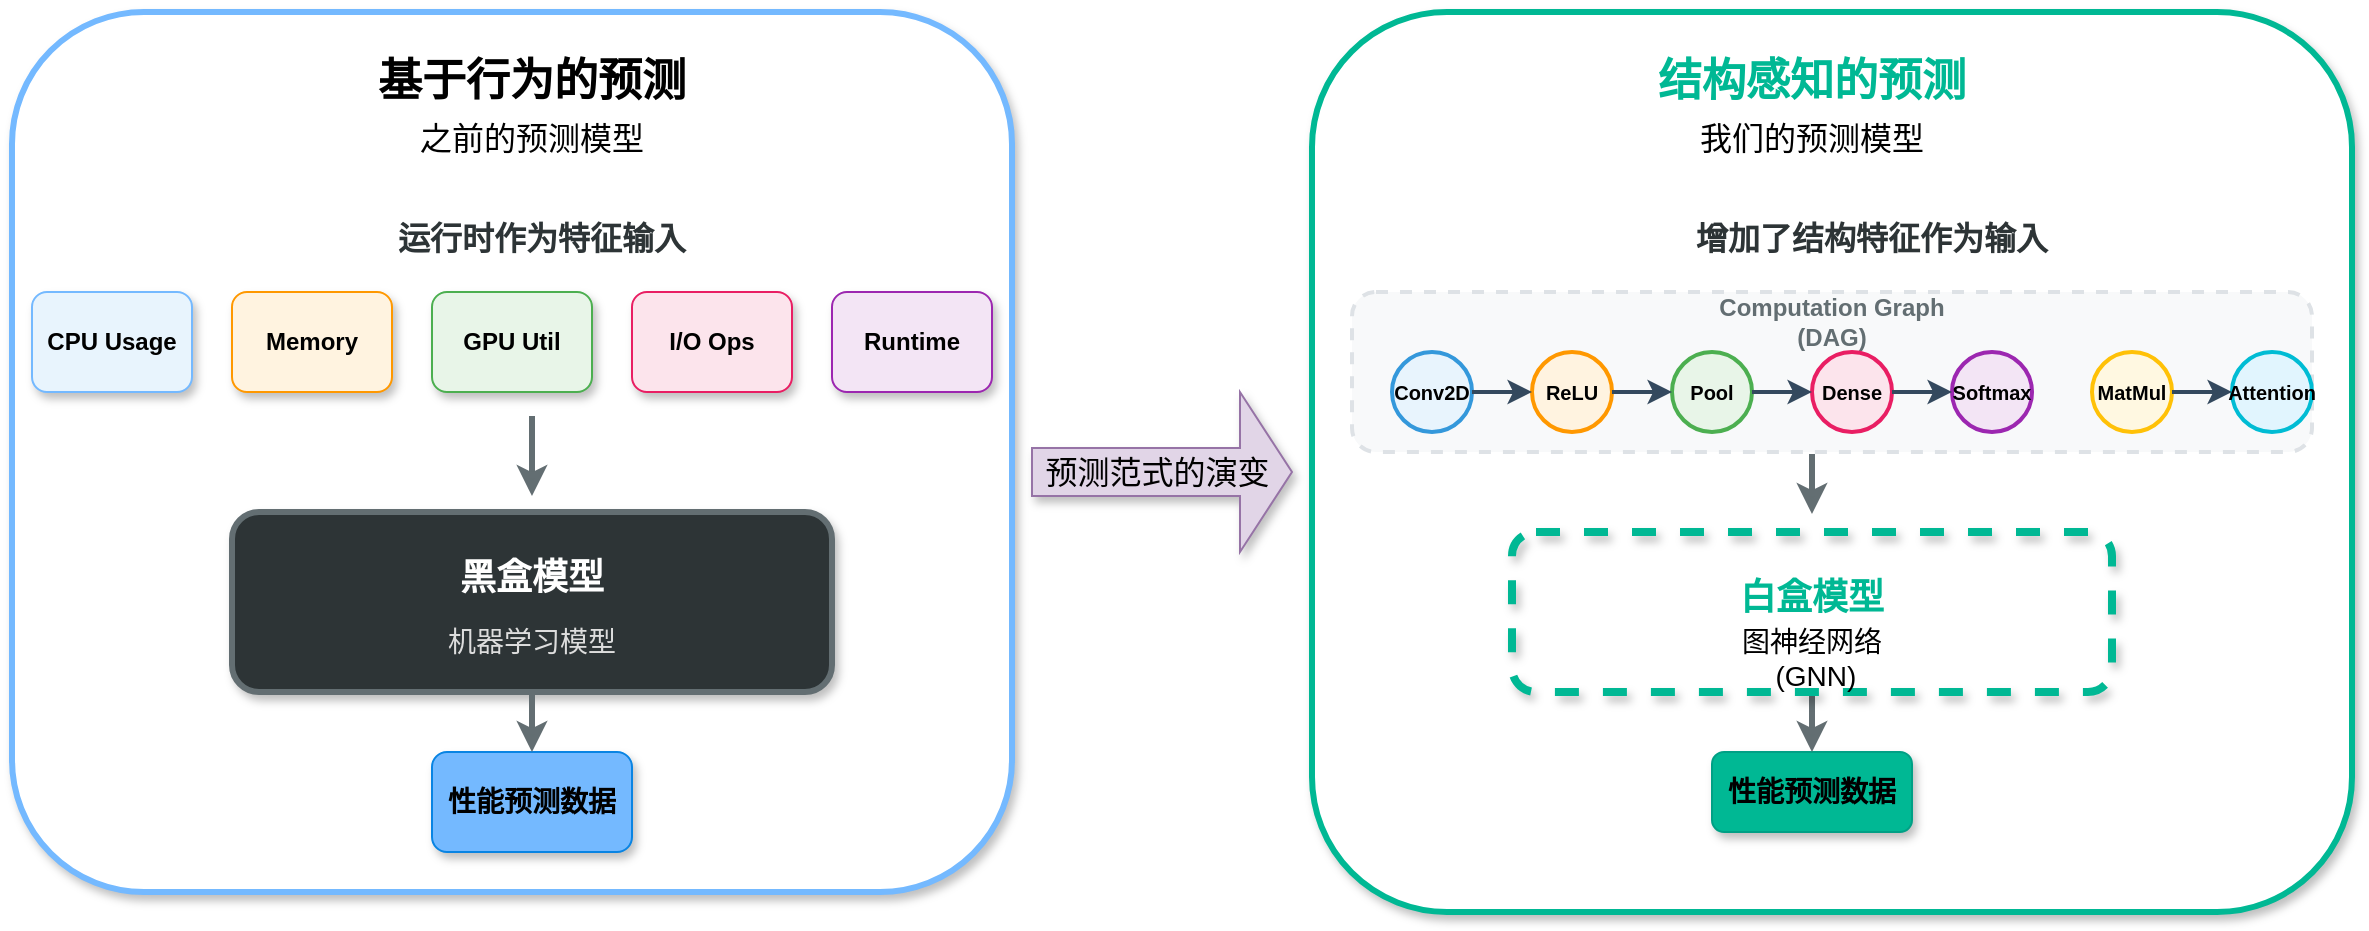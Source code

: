 <mxfile version="27.1.4">
  <diagram name="Prediction Evolution" id="prediction_evolution">
    <mxGraphModel dx="1566" dy="882" grid="1" gridSize="10" guides="1" tooltips="1" connect="1" arrows="1" fold="1" page="1" pageScale="1" pageWidth="1600" pageHeight="900" math="0" shadow="0">
      <root>
        <mxCell id="0" />
        <mxCell id="1" parent="0" />
        <mxCell id="evolution_arrow" value="&lt;span style=&quot;font-family: Inter, -apple-system, BlinkMacSystemFont, &amp;quot;Segoe UI&amp;quot;, &amp;quot;PingFang SC&amp;quot;, &amp;quot;Hiragino Sans GB&amp;quot;, &amp;quot;Microsoft YaHei&amp;quot;, &amp;quot;Helvetica Neue&amp;quot;, Helvetica, Arial, sans-serif; text-align: left; white-space: pre;&quot;&gt;&lt;font style=&quot;font-size: 16px;&quot;&gt;预测范式的演变 &lt;/font&gt;&lt;/span&gt;" style="shape=singleArrow;whiteSpace=wrap;html=1;fillColor=#e1d5e7;strokeColor=#9673a6;shadow=1;" parent="1" vertex="1">
          <mxGeometry x="600" y="320" width="130" height="80" as="geometry" />
        </mxCell>
        <mxCell id="behavior_bg" value="" style="rounded=1;whiteSpace=wrap;html=1;fillColor=#ffffff;strokeColor=#74b9ff;strokeWidth=3;shadow=1;container=0;" parent="1" vertex="1">
          <mxGeometry x="90" y="130" width="500" height="440" as="geometry" />
        </mxCell>
        <mxCell id="behavior_title" value="&lt;font style=&quot;color: rgb(0, 0, 0); font-size: 22px;&quot;&gt;基于行为的预测&lt;/font&gt;" style="text;html=1;strokeColor=none;fillColor=none;align=center;verticalAlign=middle;whiteSpace=wrap;rounded=0;fontSize=20;fontStyle=1;fontColor=#74b9ff;container=0;" parent="1" vertex="1">
          <mxGeometry x="240" y="150" width="220" height="30" as="geometry" />
        </mxCell>
        <mxCell id="behavior_subtitle" value="&lt;font style=&quot;color: rgb(0, 0, 0); font-size: 16px;&quot;&gt;之前的预测模型&lt;/font&gt;" style="text;html=1;strokeColor=none;fillColor=none;align=center;verticalAlign=middle;whiteSpace=wrap;rounded=0;fontSize=14;fontColor=#636e72;container=0;" parent="1" vertex="1">
          <mxGeometry x="240" y="180" width="220" height="25" as="geometry" />
        </mxCell>
        <mxCell id="input_features_title" value="运行时作为特征输入" style="text;html=1;strokeColor=none;fillColor=none;align=center;verticalAlign=middle;whiteSpace=wrap;rounded=0;fontSize=16;fontStyle=1;fontColor=#2d3436;container=0;" parent="1" vertex="1">
          <mxGeometry x="280" y="230" width="150" height="25" as="geometry" />
        </mxCell>
        <mxCell id="cpu_feature" value="CPU Usage" style="rounded=1;whiteSpace=wrap;html=1;fillColor=#e8f4fd;strokeColor=#74b9ff;fontSize=12;fontStyle=1;shadow=1;container=0;" parent="1" vertex="1">
          <mxGeometry x="100" y="270" width="80" height="50" as="geometry" />
        </mxCell>
        <mxCell id="mem_feature" value="Memory" style="rounded=1;whiteSpace=wrap;html=1;fillColor=#fff3e0;strokeColor=#ff9800;fontSize=12;fontStyle=1;shadow=1;container=0;" parent="1" vertex="1">
          <mxGeometry x="200" y="270" width="80" height="50" as="geometry" />
        </mxCell>
        <mxCell id="gpu_feature" value="GPU Util" style="rounded=1;whiteSpace=wrap;html=1;fillColor=#e8f5e8;strokeColor=#4caf50;fontSize=12;fontStyle=1;shadow=1;container=0;" parent="1" vertex="1">
          <mxGeometry x="300" y="270" width="80" height="50" as="geometry" />
        </mxCell>
        <mxCell id="io_feature" value="I/O Ops" style="rounded=1;whiteSpace=wrap;html=1;fillColor=#fce4ec;strokeColor=#e91e63;fontSize=12;fontStyle=1;shadow=1;container=0;" parent="1" vertex="1">
          <mxGeometry x="400" y="270" width="80" height="50" as="geometry" />
        </mxCell>
        <mxCell id="runtime_feature" value="Runtime" style="rounded=1;whiteSpace=wrap;html=1;fillColor=#f3e5f5;strokeColor=#9c27b0;fontSize=12;fontStyle=1;shadow=1;container=0;" parent="1" vertex="1">
          <mxGeometry x="500" y="270" width="80" height="50" as="geometry" />
        </mxCell>
        <mxCell id="to_behavior_model" value="" style="endArrow=classic;html=1;rounded=1;strokeWidth=3;strokeColor=#636e72;" parent="1" edge="1">
          <mxGeometry width="50" height="50" relative="1" as="geometry">
            <mxPoint x="350" y="332" as="sourcePoint" />
            <mxPoint x="350" y="372" as="targetPoint" />
          </mxGeometry>
        </mxCell>
        <mxCell id="blackbox_model" value="" style="rounded=1;whiteSpace=wrap;html=1;fillColor=#2d3436;strokeColor=#636e72;strokeWidth=3;shadow=1;container=0;" parent="1" vertex="1">
          <mxGeometry x="200" y="380" width="300" height="90" as="geometry" />
        </mxCell>
        <mxCell id="blackbox_label" value="&lt;font style=&quot;font-size: 18px;&quot;&gt;黑盒模型&lt;/font&gt;" style="text;html=1;strokeColor=none;fillColor=none;align=center;verticalAlign=middle;whiteSpace=wrap;rounded=0;fontSize=16;fontStyle=1;fontColor=#ffffff;container=0;" parent="1" vertex="1">
          <mxGeometry x="270" y="400" width="160" height="25" as="geometry" />
        </mxCell>
        <mxCell id="blackbox_sublabel" value="&lt;font style=&quot;font-size: 14px;&quot;&gt;机器学习模型&lt;/font&gt;" style="text;html=1;strokeColor=none;fillColor=none;align=center;verticalAlign=middle;whiteSpace=wrap;rounded=0;fontSize=12;fontColor=#ddd;container=0;" parent="1" vertex="1">
          <mxGeometry x="220" y="430" width="260" height="30" as="geometry" />
        </mxCell>
        <mxCell id="behavior_output" value="&lt;font style=&quot;color: rgb(0, 0, 0);&quot;&gt;性能预测数据&lt;/font&gt;" style="rounded=1;whiteSpace=wrap;html=1;fillColor=#74b9ff;strokeColor=#0984e3;fontSize=14;fontStyle=1;fontColor=#ffffff;shadow=1;container=0;" parent="1" vertex="1">
          <mxGeometry x="300" y="500" width="100" height="50" as="geometry" />
        </mxCell>
        <mxCell id="to_behavior_output" value="" style="endArrow=classic;html=1;rounded=0;strokeWidth=3;strokeColor=#636e72;" parent="1" source="blackbox_model" target="behavior_output" edge="1">
          <mxGeometry width="50" height="50" relative="1" as="geometry">
            <mxPoint x="400" y="580" as="sourcePoint" />
            <mxPoint x="450" y="530" as="targetPoint" />
          </mxGeometry>
        </mxCell>
        <mxCell id="AjOJZdKS_aT3YEJCrjwf-6" value="" style="group" vertex="1" connectable="0" parent="1">
          <mxGeometry x="740" y="130" width="520" height="450" as="geometry" />
        </mxCell>
        <mxCell id="structure_bg" value="" style="rounded=1;whiteSpace=wrap;html=1;fillColor=#ffffff;strokeColor=#00b894;strokeWidth=3;shadow=1;container=0;" parent="AjOJZdKS_aT3YEJCrjwf-6" vertex="1">
          <mxGeometry width="520" height="450" as="geometry" />
        </mxCell>
        <mxCell id="structure_title" value="&lt;font style=&quot;font-size: 22px;&quot;&gt;结构感知的预测&lt;/font&gt;" style="text;html=1;strokeColor=none;fillColor=none;align=center;verticalAlign=middle;whiteSpace=wrap;rounded=0;fontSize=20;fontStyle=1;fontColor=#00b894;container=0;" parent="AjOJZdKS_aT3YEJCrjwf-6" vertex="1">
          <mxGeometry x="140" y="20" width="220" height="30" as="geometry" />
        </mxCell>
        <mxCell id="structure_subtitle" value="&lt;font style=&quot;color: rgb(0, 0, 0); font-size: 16px;&quot;&gt;我们的预测模型&lt;/font&gt;" style="text;html=1;strokeColor=none;fillColor=none;align=center;verticalAlign=middle;whiteSpace=wrap;rounded=0;fontSize=14;fontColor=#636e72;container=0;" parent="AjOJZdKS_aT3YEJCrjwf-6" vertex="1">
          <mxGeometry x="140" y="50" width="220" height="25" as="geometry" />
        </mxCell>
        <mxCell id="input_structure_title" value="增加了结构特征作为输入" style="text;html=1;strokeColor=none;fillColor=none;align=center;verticalAlign=middle;whiteSpace=wrap;rounded=0;fontSize=16;fontStyle=1;fontColor=#2d3436;container=0;" parent="AjOJZdKS_aT3YEJCrjwf-6" vertex="1">
          <mxGeometry x="180" y="100" width="200" height="25" as="geometry" />
        </mxCell>
        <mxCell id="comp_graph_bg" value="" style="rounded=1;whiteSpace=wrap;html=1;fillColor=#f8f9fa;strokeColor=#dee2e6;strokeWidth=2;dashed=1;container=0;" parent="AjOJZdKS_aT3YEJCrjwf-6" vertex="1">
          <mxGeometry x="20" y="140" width="480" height="80" as="geometry" />
        </mxCell>
        <mxCell id="comp_graph_title" value="Computation Graph (DAG)" style="text;html=1;strokeColor=none;fillColor=none;align=center;verticalAlign=middle;whiteSpace=wrap;rounded=0;fontSize=12;fontStyle=1;fontColor=#636e72;container=0;" parent="AjOJZdKS_aT3YEJCrjwf-6" vertex="1">
          <mxGeometry x="200" y="145" width="120" height="20" as="geometry" />
        </mxCell>
        <mxCell id="op1" value="Conv2D" style="ellipse;whiteSpace=wrap;html=1;aspect=fixed;fontSize=10;fontStyle=1;fillColor=#e8f4fd;strokeColor=#3498db;strokeWidth=2;container=0;" parent="AjOJZdKS_aT3YEJCrjwf-6" vertex="1">
          <mxGeometry x="40" y="170" width="40" height="40" as="geometry" />
        </mxCell>
        <mxCell id="op2" value="ReLU" style="ellipse;whiteSpace=wrap;html=1;aspect=fixed;fontSize=10;fontStyle=1;fillColor=#fff3e0;strokeColor=#ff9800;strokeWidth=2;container=0;" parent="AjOJZdKS_aT3YEJCrjwf-6" vertex="1">
          <mxGeometry x="110" y="170" width="40" height="40" as="geometry" />
        </mxCell>
        <mxCell id="op3" value="Pool" style="ellipse;whiteSpace=wrap;html=1;aspect=fixed;fontSize=10;fontStyle=1;fillColor=#e8f5e8;strokeColor=#4caf50;strokeWidth=2;container=0;" parent="AjOJZdKS_aT3YEJCrjwf-6" vertex="1">
          <mxGeometry x="180" y="170" width="40" height="40" as="geometry" />
        </mxCell>
        <mxCell id="op4" value="Dense" style="ellipse;whiteSpace=wrap;html=1;aspect=fixed;fontSize=10;fontStyle=1;fillColor=#fce4ec;strokeColor=#e91e63;strokeWidth=2;container=0;" parent="AjOJZdKS_aT3YEJCrjwf-6" vertex="1">
          <mxGeometry x="250" y="170" width="40" height="40" as="geometry" />
        </mxCell>
        <mxCell id="op5" value="Softmax" style="ellipse;whiteSpace=wrap;html=1;aspect=fixed;fontSize=10;fontStyle=1;fillColor=#f3e5f5;strokeColor=#9c27b0;strokeWidth=2;container=0;" parent="AjOJZdKS_aT3YEJCrjwf-6" vertex="1">
          <mxGeometry x="320" y="170" width="40" height="40" as="geometry" />
        </mxCell>
        <mxCell id="op6" value="MatMul" style="ellipse;whiteSpace=wrap;html=1;aspect=fixed;fontSize=10;fontStyle=1;fillColor=#fff8e1;strokeColor=#ffc107;strokeWidth=2;container=0;" parent="AjOJZdKS_aT3YEJCrjwf-6" vertex="1">
          <mxGeometry x="390" y="170" width="40" height="40" as="geometry" />
        </mxCell>
        <mxCell id="op7" value="Attention" style="ellipse;whiteSpace=wrap;html=1;aspect=fixed;fontSize=10;fontStyle=1;fillColor=#e1f5fe;strokeColor=#00bcd4;strokeWidth=2;container=0;" parent="AjOJZdKS_aT3YEJCrjwf-6" vertex="1">
          <mxGeometry x="460" y="170" width="40" height="40" as="geometry" />
        </mxCell>
        <mxCell id="op_edge1" value="" style="endArrow=classic;html=1;rounded=1;strokeWidth=2;strokeColor=#34495e;" parent="AjOJZdKS_aT3YEJCrjwf-6" source="op1" target="op2" edge="1">
          <mxGeometry width="50" height="50" relative="1" as="geometry">
            <mxPoint x="140" y="270" as="sourcePoint" />
            <mxPoint x="190" y="220" as="targetPoint" />
          </mxGeometry>
        </mxCell>
        <mxCell id="op_edge2" value="" style="endArrow=classic;html=1;rounded=1;strokeWidth=2;strokeColor=#34495e;" parent="AjOJZdKS_aT3YEJCrjwf-6" source="op2" target="op3" edge="1">
          <mxGeometry width="50" height="50" relative="1" as="geometry">
            <mxPoint x="140" y="270" as="sourcePoint" />
            <mxPoint x="190" y="220" as="targetPoint" />
          </mxGeometry>
        </mxCell>
        <mxCell id="op_edge3" value="" style="endArrow=classic;html=1;rounded=1;strokeWidth=2;strokeColor=#34495e;" parent="AjOJZdKS_aT3YEJCrjwf-6" source="op3" target="op4" edge="1">
          <mxGeometry width="50" height="50" relative="1" as="geometry">
            <mxPoint x="140" y="270" as="sourcePoint" />
            <mxPoint x="190" y="220" as="targetPoint" />
          </mxGeometry>
        </mxCell>
        <mxCell id="op_edge4" value="" style="endArrow=classic;html=1;rounded=1;strokeWidth=2;strokeColor=#34495e;" parent="AjOJZdKS_aT3YEJCrjwf-6" source="op4" target="op5" edge="1">
          <mxGeometry width="50" height="50" relative="1" as="geometry">
            <mxPoint x="140" y="270" as="sourcePoint" />
            <mxPoint x="190" y="220" as="targetPoint" />
          </mxGeometry>
        </mxCell>
        <mxCell id="op_edge5" value="" style="endArrow=classic;html=1;rounded=1;strokeWidth=2;strokeColor=#34495e;" parent="AjOJZdKS_aT3YEJCrjwf-6" source="op6" target="op7" edge="1">
          <mxGeometry width="50" height="50" relative="1" as="geometry">
            <mxPoint x="140" y="270" as="sourcePoint" />
            <mxPoint x="190" y="220" as="targetPoint" />
          </mxGeometry>
        </mxCell>
        <mxCell id="to_structure_model" value="" style="endArrow=classic;html=1;rounded=1;strokeWidth=3;strokeColor=#636e72;" parent="AjOJZdKS_aT3YEJCrjwf-6" edge="1">
          <mxGeometry width="50" height="50" relative="1" as="geometry">
            <mxPoint x="250" y="221" as="sourcePoint" />
            <mxPoint x="250" y="251" as="targetPoint" />
          </mxGeometry>
        </mxCell>
        <mxCell id="structure_output" value="&lt;font style=&quot;color: rgb(0, 0, 0); font-size: 14px;&quot;&gt;性能预测数据&lt;/font&gt;" style="rounded=1;whiteSpace=wrap;html=1;fillColor=#00b894;strokeColor=#00a085;fontSize=13;fontStyle=1;fontColor=#ffffff;shadow=1;container=0;" parent="AjOJZdKS_aT3YEJCrjwf-6" vertex="1">
          <mxGeometry x="200" y="370" width="100" height="40" as="geometry" />
        </mxCell>
        <mxCell id="to_structure_output" value="" style="endArrow=classic;html=1;rounded=0;strokeWidth=3;strokeColor=#636e72;" parent="AjOJZdKS_aT3YEJCrjwf-6" source="transparent_model" target="structure_output" edge="1">
          <mxGeometry width="50" height="50" relative="1" as="geometry">
            <mxPoint x="300" y="470" as="sourcePoint" />
            <mxPoint x="350" y="420" as="targetPoint" />
          </mxGeometry>
        </mxCell>
        <mxCell id="AjOJZdKS_aT3YEJCrjwf-5" value="" style="group" vertex="1" connectable="0" parent="AjOJZdKS_aT3YEJCrjwf-6">
          <mxGeometry x="100" y="260" width="300" height="80" as="geometry" />
        </mxCell>
        <mxCell id="transparent_model" value="" style="rounded=1;whiteSpace=wrap;html=1;fillColor=none;strokeColor=#00b894;strokeWidth=4;shadow=1;dashed=1;container=0;" parent="AjOJZdKS_aT3YEJCrjwf-5" vertex="1">
          <mxGeometry width="300" height="80" as="geometry" />
        </mxCell>
        <mxCell id="transparent_label" value="&lt;font style=&quot;font-size: 18px;&quot;&gt;白盒模型&lt;/font&gt;" style="text;html=1;strokeColor=none;fillColor=none;align=center;verticalAlign=middle;whiteSpace=wrap;rounded=0;fontSize=16;fontStyle=1;fontColor=#00b894;container=0;" parent="AjOJZdKS_aT3YEJCrjwf-5" vertex="1">
          <mxGeometry x="70" y="20" width="160" height="25" as="geometry" />
        </mxCell>
        <mxCell id="transparent_sublabel" value="&lt;font style=&quot;font-size: 14px; color: rgb(0, 0, 0);&quot;&gt;图神经网络&lt;/font&gt;&lt;div&gt;&lt;font style=&quot;font-size: 14px; color: rgb(0, 0, 0);&quot;&gt;&amp;nbsp;(GNN)&lt;/font&gt;&lt;/div&gt;" style="text;html=1;strokeColor=none;fillColor=none;align=center;verticalAlign=middle;whiteSpace=wrap;rounded=0;fontSize=12;fontColor=#636e72;container=0;" parent="AjOJZdKS_aT3YEJCrjwf-5" vertex="1">
          <mxGeometry x="70" y="50" width="160" height="25" as="geometry" />
        </mxCell>
      </root>
    </mxGraphModel>
  </diagram>
</mxfile>
